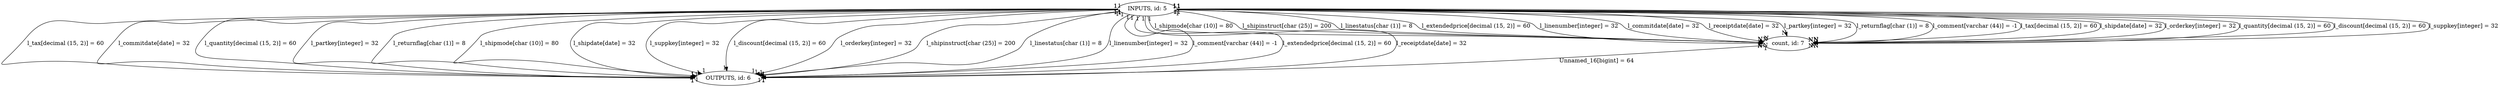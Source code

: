 digraph {
"INPUTS, id: 5" -> "OUTPUTS, id: 6"[label="l_tax[decimal (15, 2)] = 60", headlabel="1", taillabel="1" ]
"INPUTS, id: 5" -> "count, id: 7"[label="l_shipmode[char (10)] = 80", headlabel="N", taillabel="1" ]
"INPUTS, id: 5" -> "count, id: 7"[label="l_shipinstruct[char (25)] = 200", headlabel="N", taillabel="1" ]
"INPUTS, id: 5" -> "OUTPUTS, id: 6"[label="l_commitdate[date] = 32", headlabel="1", taillabel="1" ]
"INPUTS, id: 5" -> "count, id: 7"[label="l_linestatus[char (1)] = 8", headlabel="N", taillabel="1" ]
"INPUTS, id: 5" -> "OUTPUTS, id: 6"[label="l_quantity[decimal (15, 2)] = 60", headlabel="1", taillabel="1" ]
"count, id: 7" -> "OUTPUTS, id: 6"[label="Unnamed_16[bigint] = 64", headlabel="1", taillabel="1" ]
"INPUTS, id: 5" -> "OUTPUTS, id: 6"[label="l_partkey[integer] = 32", headlabel="1", taillabel="1" ]
"INPUTS, id: 5" -> "OUTPUTS, id: 6"[label="l_returnflag[char (1)] = 8", headlabel="1", taillabel="1" ]
"INPUTS, id: 5" -> "count, id: 7"[label="l_extendedprice[decimal (15, 2)] = 60", headlabel="N", taillabel="1" ]
"INPUTS, id: 5" -> "OUTPUTS, id: 6"[label="l_shipmode[char (10)] = 80", headlabel="1", taillabel="1" ]
"INPUTS, id: 5" -> "OUTPUTS, id: 6"[label="l_shipdate[date] = 32", headlabel="1", taillabel="1" ]
"INPUTS, id: 5" -> "count, id: 7"[label="l_linenumber[integer] = 32", headlabel="N", taillabel="1" ]
"INPUTS, id: 5" -> "count, id: 7"[label="l_commitdate[date] = 32", headlabel="N", taillabel="1" ]
"INPUTS, id: 5" -> "count, id: 7"[label="l_receiptdate[date] = 32", headlabel="N", taillabel="1" ]
"INPUTS, id: 5" -> "OUTPUTS, id: 6"[label="l_suppkey[integer] = 32", headlabel="1", taillabel="1" ]
"INPUTS, id: 5" -> "OUTPUTS, id: 6"[label="l_discount[decimal (15, 2)] = 60", headlabel="1", taillabel="1" ]
"INPUTS, id: 5" -> "count, id: 7"[label="l_partkey[integer] = 32", headlabel="N", taillabel="1" ]
"INPUTS, id: 5" -> "OUTPUTS, id: 6"[label="l_orderkey[integer] = 32", headlabel="1", taillabel="1" ]
"INPUTS, id: 5" -> "count, id: 7"[label="l_returnflag[char (1)] = 8", headlabel="N", taillabel="1" ]
"INPUTS, id: 5" -> "OUTPUTS, id: 6"[label="l_shipinstruct[char (25)] = 200", headlabel="1", taillabel="1" ]
"INPUTS, id: 5" -> "count, id: 7"[label="l_comment[varchar (44)] = -1", headlabel="N", taillabel="1" ]
"INPUTS, id: 5" -> "OUTPUTS, id: 6"[label="l_linestatus[char (1)] = 8", headlabel="1", taillabel="1" ]
"INPUTS, id: 5" -> "count, id: 7"[label="l_tax[decimal (15, 2)] = 60", headlabel="N", taillabel="1" ]
"INPUTS, id: 5" -> "count, id: 7"[label="l_shipdate[date] = 32", headlabel="N", taillabel="1" ]
"INPUTS, id: 5" -> "count, id: 7"[label="l_orderkey[integer] = 32", headlabel="N", taillabel="1" ]
"INPUTS, id: 5" -> "OUTPUTS, id: 6"[label="l_linenumber[integer] = 32", headlabel="1", taillabel="1" ]
"INPUTS, id: 5" -> "OUTPUTS, id: 6"[label="l_comment[varchar (44)] = -1", headlabel="1", taillabel="1" ]
"INPUTS, id: 5" -> "OUTPUTS, id: 6"[label="l_extendedprice[decimal (15, 2)] = 60", headlabel="1", taillabel="1" ]
"INPUTS, id: 5" -> "count, id: 7"[label="l_quantity[decimal (15, 2)] = 60", headlabel="N", taillabel="1" ]
"INPUTS, id: 5" -> "count, id: 7"[label="l_discount[decimal (15, 2)] = 60", headlabel="N", taillabel="1" ]
"INPUTS, id: 5" -> "count, id: 7"[label="l_suppkey[integer] = 32", headlabel="N", taillabel="1" ]
"INPUTS, id: 5" -> "OUTPUTS, id: 6"[label="l_receiptdate[date] = 32", headlabel="1", taillabel="1" ]
}

